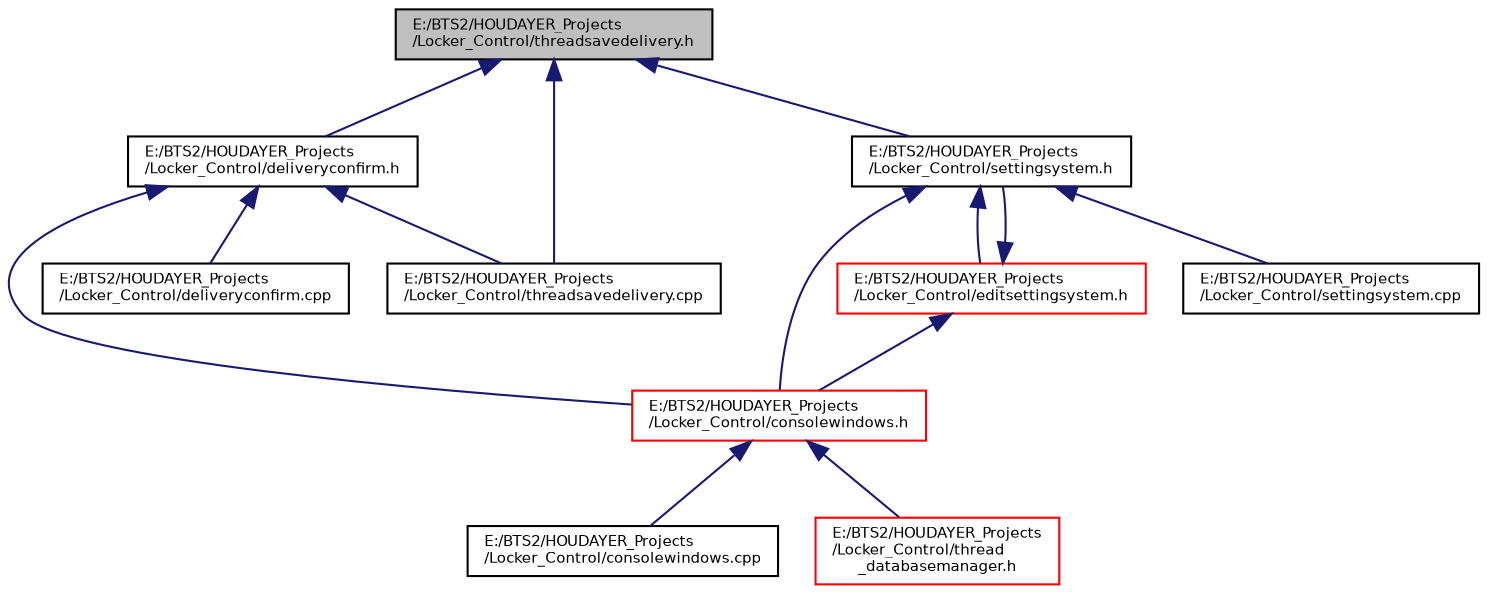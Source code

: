 digraph "E:/BTS2/HOUDAYER_Projects/Locker_Control/threadsavedelivery.h"
{
 // INTERACTIVE_SVG=YES
  bgcolor="transparent";
  edge [fontname="Helvetica",fontsize="7",labelfontname="Helvetica",labelfontsize="7"];
  node [fontname="Helvetica",fontsize="7",shape=record];
  Node1 [label="E:/BTS2/HOUDAYER_Projects\l/Locker_Control/threadsavedelivery.h",height=0.2,width=0.4,color="black", fillcolor="grey75", style="filled", fontcolor="black"];
  Node1 -> Node2 [dir="back",color="midnightblue",fontsize="7",style="solid",fontname="Helvetica"];
  Node2 [label="E:/BTS2/HOUDAYER_Projects\l/Locker_Control/deliveryconfirm.h",height=0.2,width=0.4,color="black",URL="$deliveryconfirm_8h.html"];
  Node2 -> Node3 [dir="back",color="midnightblue",fontsize="7",style="solid",fontname="Helvetica"];
  Node3 [label="E:/BTS2/HOUDAYER_Projects\l/Locker_Control/consolewindows.h",height=0.2,width=0.4,color="red",URL="$consolewindows_8h.html"];
  Node3 -> Node4 [dir="back",color="midnightblue",fontsize="7",style="solid",fontname="Helvetica"];
  Node4 [label="E:/BTS2/HOUDAYER_Projects\l/Locker_Control/consolewindows.cpp",height=0.2,width=0.4,color="black",URL="$consolewindows_8cpp.html"];
  Node3 -> Node5 [dir="back",color="midnightblue",fontsize="7",style="solid",fontname="Helvetica"];
  Node5 [label="E:/BTS2/HOUDAYER_Projects\l/Locker_Control/thread\l_databasemanager.h",height=0.2,width=0.4,color="red",URL="$thread__databasemanager_8h.html"];
  Node2 -> Node6 [dir="back",color="midnightblue",fontsize="7",style="solid",fontname="Helvetica"];
  Node6 [label="E:/BTS2/HOUDAYER_Projects\l/Locker_Control/deliveryconfirm.cpp",height=0.2,width=0.4,color="black",URL="$deliveryconfirm_8cpp.html"];
  Node2 -> Node7 [dir="back",color="midnightblue",fontsize="7",style="solid",fontname="Helvetica"];
  Node7 [label="E:/BTS2/HOUDAYER_Projects\l/Locker_Control/threadsavedelivery.cpp",height=0.2,width=0.4,color="black",URL="$threadsavedelivery_8cpp.html"];
  Node1 -> Node8 [dir="back",color="midnightblue",fontsize="7",style="solid",fontname="Helvetica"];
  Node8 [label="E:/BTS2/HOUDAYER_Projects\l/Locker_Control/settingsystem.h",height=0.2,width=0.4,color="black",URL="$settingsystem_8h.html"];
  Node8 -> Node3 [dir="back",color="midnightblue",fontsize="7",style="solid",fontname="Helvetica"];
  Node8 -> Node9 [dir="back",color="midnightblue",fontsize="7",style="solid",fontname="Helvetica"];
  Node9 [label="E:/BTS2/HOUDAYER_Projects\l/Locker_Control/editsettingsystem.h",height=0.2,width=0.4,color="red",URL="$editsettingsystem_8h.html"];
  Node9 -> Node8 [dir="back",color="midnightblue",fontsize="7",style="solid",fontname="Helvetica"];
  Node9 -> Node3 [dir="back",color="midnightblue",fontsize="7",style="solid",fontname="Helvetica"];
  Node8 -> Node10 [dir="back",color="midnightblue",fontsize="7",style="solid",fontname="Helvetica"];
  Node10 [label="E:/BTS2/HOUDAYER_Projects\l/Locker_Control/settingsystem.cpp",height=0.2,width=0.4,color="black",URL="$settingsystem_8cpp.html"];
  Node1 -> Node7 [dir="back",color="midnightblue",fontsize="7",style="solid",fontname="Helvetica"];
}
